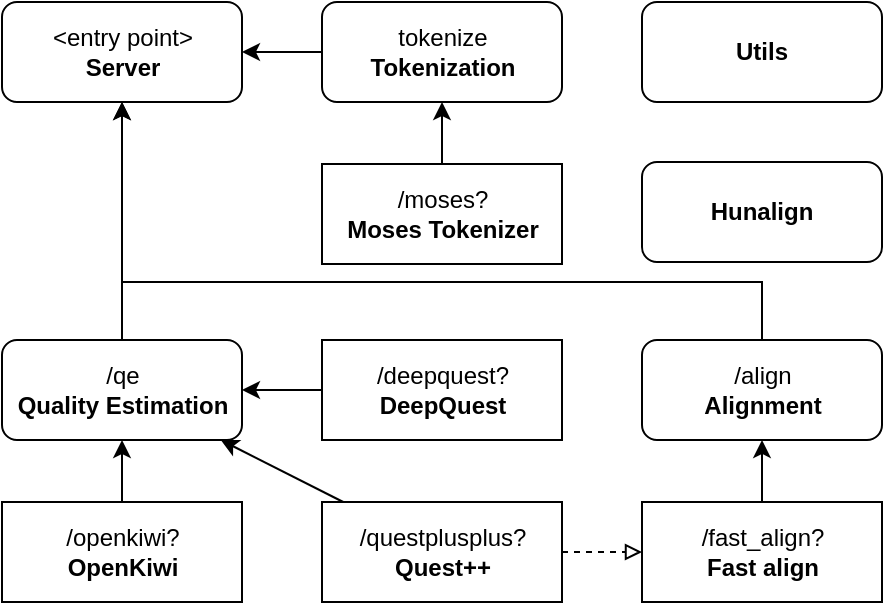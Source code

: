 <mxfile version="12.4.7" type="device"><diagram id="DAO87grrNmh_rwiJ8a4d" name="Page-1"><mxGraphModel dx="1185" dy="653" grid="1" gridSize="10" guides="1" tooltips="1" connect="1" arrows="1" fold="1" page="1" pageScale="1" pageWidth="827" pageHeight="1169" math="0" shadow="0"><root><mxCell id="0"/><mxCell id="1" parent="0"/><mxCell id="MyXVVbEds8NyFoqkgvdD-3" value="&lt;b&gt;Utils&lt;/b&gt;" style="rounded=1;whiteSpace=wrap;html=1;fillColor=none;" parent="1" vertex="1"><mxGeometry x="410" y="390" width="120" height="50" as="geometry"/></mxCell><mxCell id="jIfXM5nl4CY9t7yc3MTZ-25" style="edgeStyle=orthogonalEdgeStyle;rounded=0;orthogonalLoop=1;jettySize=auto;html=1;" edge="1" parent="1" source="jIfXM5nl4CY9t7yc3MTZ-14" target="jIfXM5nl4CY9t7yc3MTZ-17"><mxGeometry relative="1" as="geometry"/></mxCell><mxCell id="jIfXM5nl4CY9t7yc3MTZ-14" value="/openkiwi?&lt;br&gt;&lt;b&gt;OpenKiwi&lt;/b&gt;" style="html=1;fillColor=none;" vertex="1" parent="1"><mxGeometry x="90" y="640" width="120" height="50" as="geometry"/></mxCell><mxCell id="jIfXM5nl4CY9t7yc3MTZ-15" value="/deepquest?&lt;br&gt;&lt;b&gt;DeepQuest&lt;/b&gt;" style="html=1;fillColor=none;" vertex="1" parent="1"><mxGeometry x="250" y="559" width="120" height="50" as="geometry"/></mxCell><mxCell id="jIfXM5nl4CY9t7yc3MTZ-33" style="edgeStyle=orthogonalEdgeStyle;rounded=0;orthogonalLoop=1;jettySize=auto;html=1;dashed=1;endArrow=block;endFill=0;" edge="1" parent="1" source="jIfXM5nl4CY9t7yc3MTZ-16" target="jIfXM5nl4CY9t7yc3MTZ-19"><mxGeometry relative="1" as="geometry"/></mxCell><mxCell id="jIfXM5nl4CY9t7yc3MTZ-16" value="/questplusplus?&lt;br&gt;&lt;b&gt;Quest++&lt;/b&gt;" style="html=1;fillColor=none;" vertex="1" parent="1"><mxGeometry x="250" y="640" width="120" height="50" as="geometry"/></mxCell><mxCell id="jIfXM5nl4CY9t7yc3MTZ-30" style="edgeStyle=orthogonalEdgeStyle;rounded=0;orthogonalLoop=1;jettySize=auto;html=1;" edge="1" parent="1" source="jIfXM5nl4CY9t7yc3MTZ-17" target="jIfXM5nl4CY9t7yc3MTZ-20"><mxGeometry relative="1" as="geometry"/></mxCell><mxCell id="jIfXM5nl4CY9t7yc3MTZ-17" value="/qe&lt;br&gt;&lt;b&gt;Quality Estimation&lt;/b&gt;" style="html=1;fillColor=none;rounded=1;" vertex="1" parent="1"><mxGeometry x="90" y="559" width="120" height="50" as="geometry"/></mxCell><mxCell id="jIfXM5nl4CY9t7yc3MTZ-31" style="edgeStyle=orthogonalEdgeStyle;rounded=0;orthogonalLoop=1;jettySize=auto;html=1;" edge="1" parent="1" source="jIfXM5nl4CY9t7yc3MTZ-18" target="jIfXM5nl4CY9t7yc3MTZ-20"><mxGeometry relative="1" as="geometry"><Array as="points"><mxPoint x="470" y="530"/><mxPoint x="150" y="530"/></Array></mxGeometry></mxCell><mxCell id="jIfXM5nl4CY9t7yc3MTZ-18" value="/align&lt;br&gt;&lt;b&gt;Alignment&lt;/b&gt;" style="html=1;fillColor=none;rounded=1;" vertex="1" parent="1"><mxGeometry x="410" y="559" width="120" height="50" as="geometry"/></mxCell><mxCell id="jIfXM5nl4CY9t7yc3MTZ-32" style="edgeStyle=orthogonalEdgeStyle;rounded=0;orthogonalLoop=1;jettySize=auto;html=1;" edge="1" parent="1" source="jIfXM5nl4CY9t7yc3MTZ-19" target="jIfXM5nl4CY9t7yc3MTZ-18"><mxGeometry relative="1" as="geometry"/></mxCell><mxCell id="jIfXM5nl4CY9t7yc3MTZ-19" value="/fast_align?&lt;br&gt;&lt;b&gt;Fast align&lt;/b&gt;" style="html=1;fillColor=none;" vertex="1" parent="1"><mxGeometry x="410" y="640" width="120" height="50" as="geometry"/></mxCell><mxCell id="jIfXM5nl4CY9t7yc3MTZ-20" value="&amp;lt;entry point&amp;gt;&lt;br&gt;&lt;b&gt;Server&lt;/b&gt;" style="html=1;fillColor=none;glass=0;shadow=0;comic=0;rounded=1;" vertex="1" parent="1"><mxGeometry x="90" y="390" width="120" height="50" as="geometry"/></mxCell><mxCell id="jIfXM5nl4CY9t7yc3MTZ-27" value="" style="endArrow=classic;html=1;" edge="1" parent="1" source="jIfXM5nl4CY9t7yc3MTZ-15" target="jIfXM5nl4CY9t7yc3MTZ-17"><mxGeometry width="50" height="50" relative="1" as="geometry"><mxPoint x="160" y="300" as="sourcePoint"/><mxPoint x="210" y="250" as="targetPoint"/></mxGeometry></mxCell><mxCell id="jIfXM5nl4CY9t7yc3MTZ-28" value="" style="endArrow=classic;html=1;" edge="1" parent="1" source="jIfXM5nl4CY9t7yc3MTZ-16" target="jIfXM5nl4CY9t7yc3MTZ-17"><mxGeometry width="50" height="50" relative="1" as="geometry"><mxPoint x="130" y="350" as="sourcePoint"/><mxPoint x="180" y="300" as="targetPoint"/></mxGeometry></mxCell><mxCell id="jIfXM5nl4CY9t7yc3MTZ-39" value="" style="edgeStyle=orthogonalEdgeStyle;rounded=0;orthogonalLoop=1;jettySize=auto;html=1;endArrow=classic;endFill=1;" edge="1" parent="1" source="jIfXM5nl4CY9t7yc3MTZ-34" target="jIfXM5nl4CY9t7yc3MTZ-20"><mxGeometry relative="1" as="geometry"><Array as="points"><mxPoint x="220" y="415"/><mxPoint x="220" y="415"/></Array></mxGeometry></mxCell><mxCell id="jIfXM5nl4CY9t7yc3MTZ-34" value="tokenize&lt;br&gt;&lt;b&gt;Tokenization&lt;/b&gt;" style="html=1;fillColor=none;rounded=1;" vertex="1" parent="1"><mxGeometry x="250" y="390" width="120" height="50" as="geometry"/></mxCell><mxCell id="jIfXM5nl4CY9t7yc3MTZ-35" style="edgeStyle=orthogonalEdgeStyle;rounded=0;orthogonalLoop=1;jettySize=auto;html=1;" edge="1" source="jIfXM5nl4CY9t7yc3MTZ-36" target="jIfXM5nl4CY9t7yc3MTZ-34" parent="1"><mxGeometry relative="1" as="geometry"/></mxCell><mxCell id="jIfXM5nl4CY9t7yc3MTZ-36" value="/moses?&lt;br&gt;&lt;b&gt;Moses Tokenizer&lt;/b&gt;" style="html=1;fillColor=none;" vertex="1" parent="1"><mxGeometry x="250" y="471" width="120" height="50" as="geometry"/></mxCell><mxCell id="jIfXM5nl4CY9t7yc3MTZ-42" value="&lt;b&gt;Hunalign&lt;/b&gt;" style="rounded=1;whiteSpace=wrap;html=1;fillColor=none;" vertex="1" parent="1"><mxGeometry x="410" y="470" width="120" height="50" as="geometry"/></mxCell></root></mxGraphModel></diagram></mxfile>